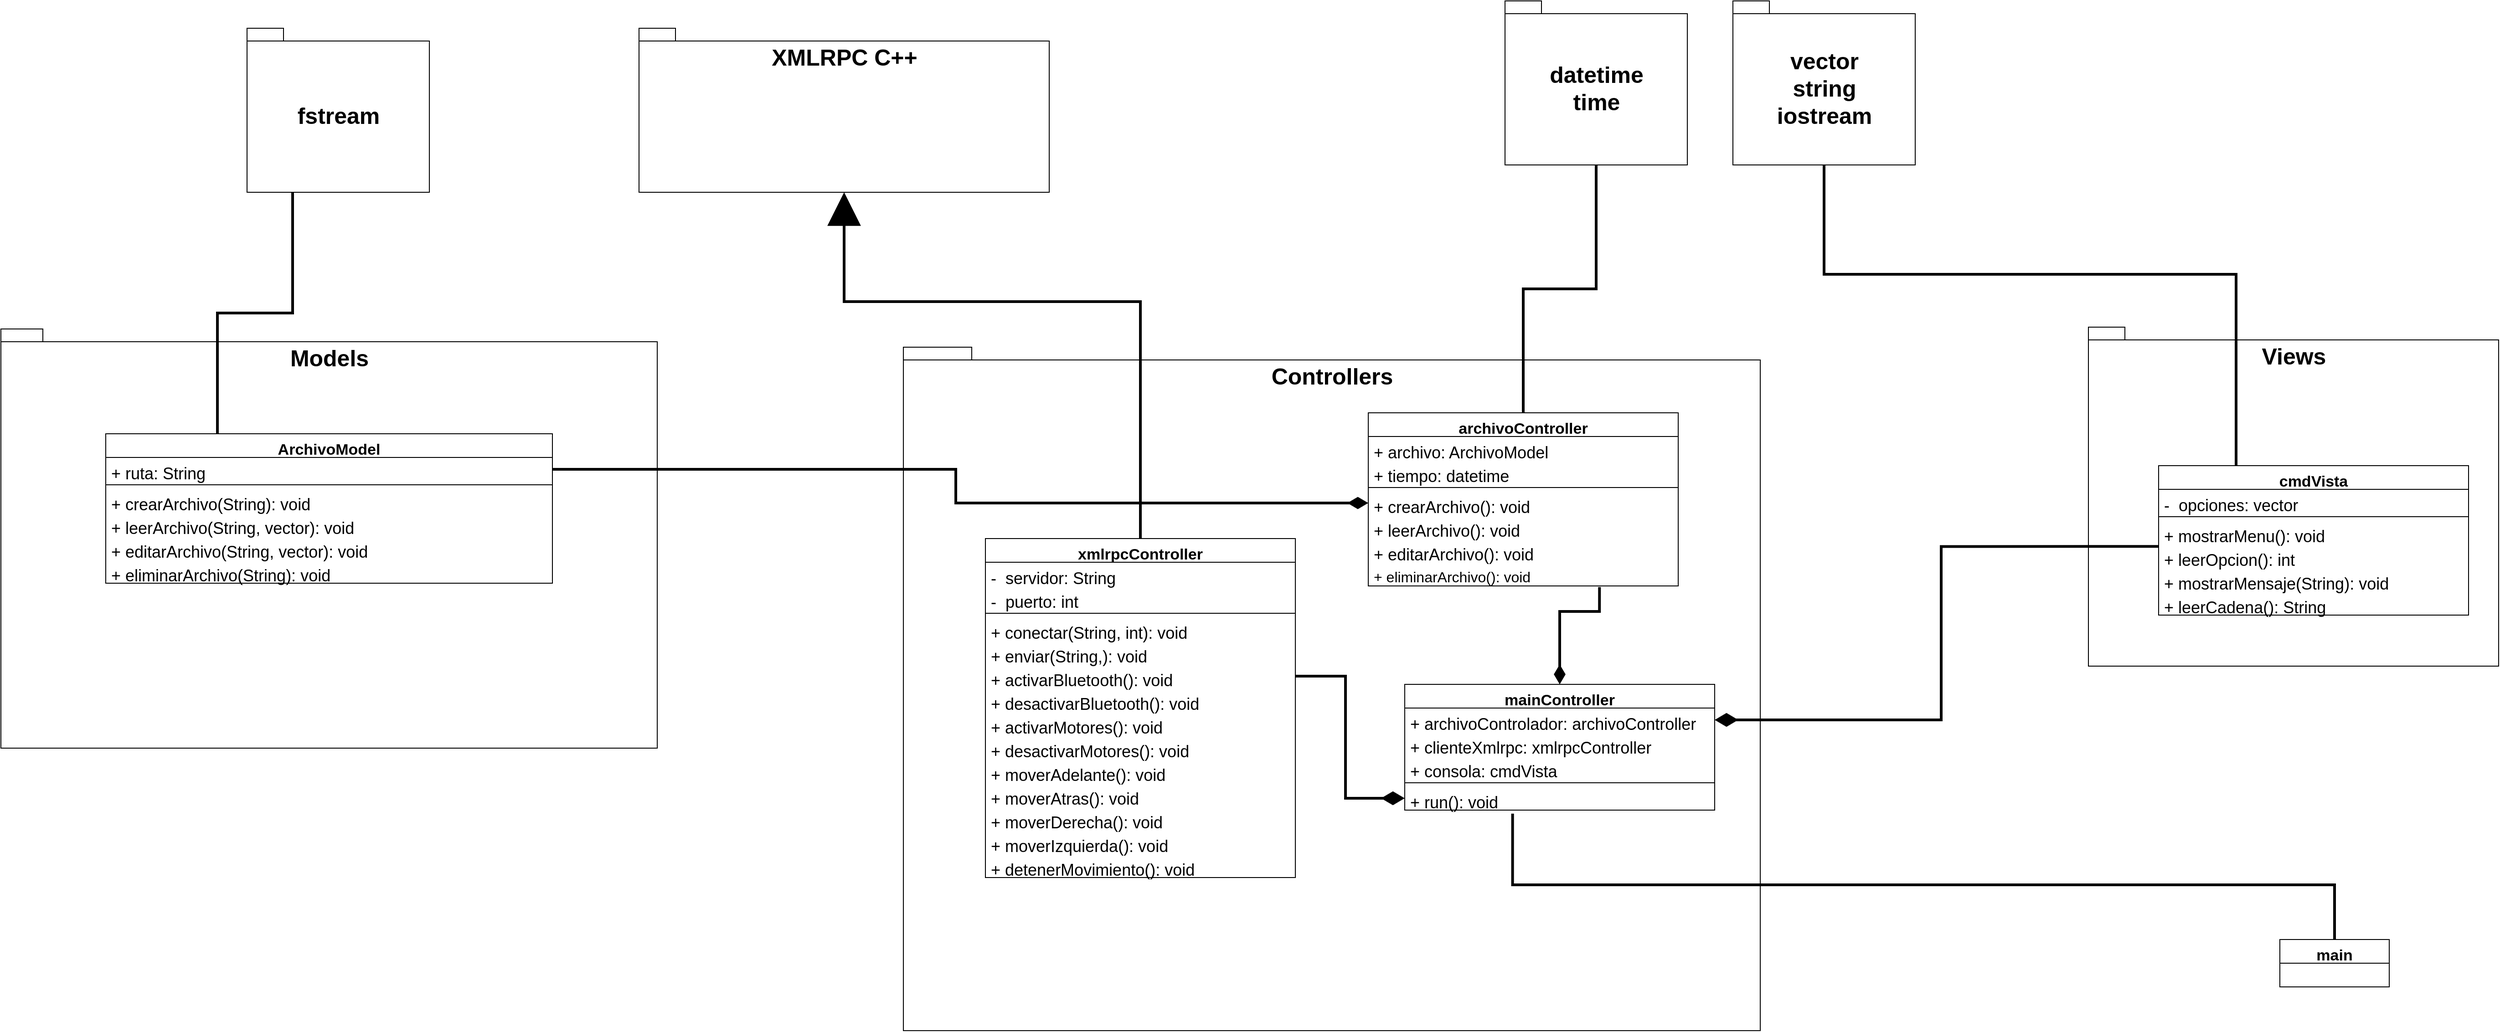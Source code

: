 <mxfile version="20.8.20" type="github">
  <diagram id="C5RBs43oDa-KdzZeNtuy" name="Page-1">
    <mxGraphModel dx="4279" dy="2542" grid="1" gridSize="10" guides="1" tooltips="1" connect="1" arrows="1" fold="1" page="1" pageScale="1" pageWidth="827" pageHeight="1169" math="0" shadow="0">
      <root>
        <mxCell id="WIyWlLk6GJQsqaUBKTNV-0" />
        <mxCell id="WIyWlLk6GJQsqaUBKTNV-1" parent="WIyWlLk6GJQsqaUBKTNV-0" />
        <mxCell id="8AX3cdx6g1YNORdh-bD6-0" value="&lt;font style=&quot;font-size: 25px;&quot;&gt;Views&lt;br&gt;&lt;/font&gt;" style="shape=folder;fontStyle=1;spacingTop=10;tabWidth=40;tabHeight=14;tabPosition=left;html=1;verticalAlign=top;" vertex="1" parent="WIyWlLk6GJQsqaUBKTNV-1">
          <mxGeometry x="750" y="-32" width="450" height="372" as="geometry" />
        </mxCell>
        <mxCell id="8AX3cdx6g1YNORdh-bD6-1" value="&lt;font style=&quot;font-size: 25px;&quot;&gt;Controllers&lt;br&gt;&lt;/font&gt;" style="shape=folder;fontStyle=1;spacingTop=10;tabWidth=40;tabHeight=14;tabPosition=left;html=1;verticalAlign=top;" vertex="1" parent="WIyWlLk6GJQsqaUBKTNV-1">
          <mxGeometry x="-550" y="-10" width="940" height="750" as="geometry" />
        </mxCell>
        <mxCell id="8AX3cdx6g1YNORdh-bD6-2" value="&lt;font style=&quot;font-size: 25px;&quot;&gt;Models&lt;br&gt;&lt;br&gt;&lt;/font&gt;" style="shape=folder;fontStyle=1;spacingTop=10;tabWidth=40;tabHeight=14;tabPosition=left;html=1;verticalAlign=top;" vertex="1" parent="WIyWlLk6GJQsqaUBKTNV-1">
          <mxGeometry x="-1540" y="-30" width="720" height="460" as="geometry" />
        </mxCell>
        <mxCell id="8AX3cdx6g1YNORdh-bD6-3" value="&lt;font style=&quot;font-size: 25px;&quot;&gt;XMLRPC C++&lt;br&gt;&lt;/font&gt;" style="shape=folder;fontStyle=1;spacingTop=10;tabWidth=40;tabHeight=14;tabPosition=left;html=1;verticalAlign=top;" vertex="1" parent="WIyWlLk6GJQsqaUBKTNV-1">
          <mxGeometry x="-840" y="-360" width="450" height="180" as="geometry" />
        </mxCell>
        <mxCell id="8AX3cdx6g1YNORdh-bD6-4" value="&lt;font style=&quot;font-size: 25px;&quot;&gt;vector&lt;br&gt;string&lt;br&gt;iostream&lt;br&gt;&lt;/font&gt;" style="shape=folder;fontStyle=1;spacingTop=10;tabWidth=40;tabHeight=14;tabPosition=left;html=1;verticalAlign=middle;" vertex="1" parent="WIyWlLk6GJQsqaUBKTNV-1">
          <mxGeometry x="360" y="-390" width="200" height="180" as="geometry" />
        </mxCell>
        <mxCell id="8AX3cdx6g1YNORdh-bD6-103" style="edgeStyle=orthogonalEdgeStyle;rounded=0;jumpSize=8;orthogonalLoop=1;jettySize=auto;html=1;exitX=0.25;exitY=0;exitDx=0;exitDy=0;entryX=0.5;entryY=1;entryDx=0;entryDy=0;entryPerimeter=0;strokeWidth=3;fontSize=16;startArrow=none;startFill=0;endArrow=none;endFill=0;startSize=17;endSize=14;" edge="1" parent="WIyWlLk6GJQsqaUBKTNV-1" source="8AX3cdx6g1YNORdh-bD6-7" target="8AX3cdx6g1YNORdh-bD6-4">
          <mxGeometry relative="1" as="geometry">
            <Array as="points">
              <mxPoint x="912" y="-90" />
              <mxPoint x="460" y="-90" />
            </Array>
          </mxGeometry>
        </mxCell>
        <mxCell id="8AX3cdx6g1YNORdh-bD6-7" value="cmdVista" style="swimlane;fontStyle=1;align=center;verticalAlign=top;childLayout=stackLayout;horizontal=1;startSize=26;horizontalStack=0;resizeParent=1;resizeParentMax=0;resizeLast=0;collapsible=1;marginBottom=0;fontSize=17;" vertex="1" parent="WIyWlLk6GJQsqaUBKTNV-1">
          <mxGeometry x="827" y="120" width="340" height="164" as="geometry" />
        </mxCell>
        <mxCell id="8AX3cdx6g1YNORdh-bD6-8" value="-  opciones: vector" style="text;strokeColor=none;fillColor=none;align=left;verticalAlign=top;spacingLeft=4;spacingRight=4;overflow=hidden;rotatable=0;points=[[0,0.5],[1,0.5]];portConstraint=eastwest;fontSize=18;" vertex="1" parent="8AX3cdx6g1YNORdh-bD6-7">
          <mxGeometry y="26" width="340" height="26" as="geometry" />
        </mxCell>
        <mxCell id="8AX3cdx6g1YNORdh-bD6-9" value="" style="line;strokeWidth=1;fillColor=none;align=left;verticalAlign=middle;spacingTop=-1;spacingLeft=3;spacingRight=3;rotatable=0;labelPosition=right;points=[];portConstraint=eastwest;strokeColor=inherit;fontSize=25;" vertex="1" parent="8AX3cdx6g1YNORdh-bD6-7">
          <mxGeometry y="52" width="340" height="8" as="geometry" />
        </mxCell>
        <mxCell id="8AX3cdx6g1YNORdh-bD6-10" value="+ mostrarMenu(): void" style="text;strokeColor=none;fillColor=none;align=left;verticalAlign=top;spacingLeft=4;spacingRight=4;overflow=hidden;rotatable=0;points=[[0,0.5],[1,0.5]];portConstraint=eastwest;fontSize=18;" vertex="1" parent="8AX3cdx6g1YNORdh-bD6-7">
          <mxGeometry y="60" width="340" height="26" as="geometry" />
        </mxCell>
        <mxCell id="8AX3cdx6g1YNORdh-bD6-58" value="+ leerOpcion(): int" style="text;strokeColor=none;fillColor=none;align=left;verticalAlign=top;spacingLeft=4;spacingRight=4;overflow=hidden;rotatable=0;points=[[0,0.5],[1,0.5]];portConstraint=eastwest;fontSize=18;" vertex="1" parent="8AX3cdx6g1YNORdh-bD6-7">
          <mxGeometry y="86" width="340" height="26" as="geometry" />
        </mxCell>
        <mxCell id="8AX3cdx6g1YNORdh-bD6-59" value="+ mostrarMensaje(String): void" style="text;strokeColor=none;fillColor=none;align=left;verticalAlign=top;spacingLeft=4;spacingRight=4;overflow=hidden;rotatable=0;points=[[0,0.5],[1,0.5]];portConstraint=eastwest;fontSize=18;" vertex="1" parent="8AX3cdx6g1YNORdh-bD6-7">
          <mxGeometry y="112" width="340" height="26" as="geometry" />
        </mxCell>
        <mxCell id="8AX3cdx6g1YNORdh-bD6-55" value="+ leerCadena(): String" style="text;strokeColor=none;fillColor=none;align=left;verticalAlign=top;spacingLeft=4;spacingRight=4;overflow=hidden;rotatable=0;points=[[0,0.5],[1,0.5]];portConstraint=eastwest;fontSize=18;" vertex="1" parent="8AX3cdx6g1YNORdh-bD6-7">
          <mxGeometry y="138" width="340" height="26" as="geometry" />
        </mxCell>
        <mxCell id="8AX3cdx6g1YNORdh-bD6-101" style="edgeStyle=orthogonalEdgeStyle;rounded=0;jumpSize=8;orthogonalLoop=1;jettySize=auto;html=1;exitX=0.5;exitY=0;exitDx=0;exitDy=0;entryX=0.5;entryY=1;entryDx=0;entryDy=0;entryPerimeter=0;strokeWidth=3;fontSize=16;startArrow=none;startFill=0;endArrow=none;endFill=0;startSize=17;endSize=14;" edge="1" parent="WIyWlLk6GJQsqaUBKTNV-1" source="8AX3cdx6g1YNORdh-bD6-19" target="8AX3cdx6g1YNORdh-bD6-88">
          <mxGeometry relative="1" as="geometry" />
        </mxCell>
        <mxCell id="8AX3cdx6g1YNORdh-bD6-19" value="archivoController" style="swimlane;fontStyle=1;align=center;verticalAlign=top;childLayout=stackLayout;horizontal=1;startSize=26;horizontalStack=0;resizeParent=1;resizeParentMax=0;resizeLast=0;collapsible=1;marginBottom=0;fontSize=17;" vertex="1" parent="WIyWlLk6GJQsqaUBKTNV-1">
          <mxGeometry x="-40" y="62" width="340" height="190" as="geometry" />
        </mxCell>
        <mxCell id="8AX3cdx6g1YNORdh-bD6-20" value="+ archivo: ArchivoModel" style="text;strokeColor=none;fillColor=none;align=left;verticalAlign=top;spacingLeft=4;spacingRight=4;overflow=hidden;rotatable=0;points=[[0,0.5],[1,0.5]];portConstraint=eastwest;fontSize=18;" vertex="1" parent="8AX3cdx6g1YNORdh-bD6-19">
          <mxGeometry y="26" width="340" height="26" as="geometry" />
        </mxCell>
        <mxCell id="8AX3cdx6g1YNORdh-bD6-102" value="+ tiempo: datetime" style="text;strokeColor=none;fillColor=none;align=left;verticalAlign=top;spacingLeft=4;spacingRight=4;overflow=hidden;rotatable=0;points=[[0,0.5],[1,0.5]];portConstraint=eastwest;fontSize=18;" vertex="1" parent="8AX3cdx6g1YNORdh-bD6-19">
          <mxGeometry y="52" width="340" height="26" as="geometry" />
        </mxCell>
        <mxCell id="8AX3cdx6g1YNORdh-bD6-21" value="" style="line;strokeWidth=1;fillColor=none;align=left;verticalAlign=middle;spacingTop=-1;spacingLeft=3;spacingRight=3;rotatable=0;labelPosition=right;points=[];portConstraint=eastwest;strokeColor=inherit;fontSize=25;" vertex="1" parent="8AX3cdx6g1YNORdh-bD6-19">
          <mxGeometry y="78" width="340" height="8" as="geometry" />
        </mxCell>
        <mxCell id="8AX3cdx6g1YNORdh-bD6-56" value="+ crearArchivo(): void" style="text;strokeColor=none;fillColor=none;align=left;verticalAlign=top;spacingLeft=4;spacingRight=4;overflow=hidden;rotatable=0;points=[[0,0.5],[1,0.5]];portConstraint=eastwest;fontSize=18;" vertex="1" parent="8AX3cdx6g1YNORdh-bD6-19">
          <mxGeometry y="86" width="340" height="26" as="geometry" />
        </mxCell>
        <mxCell id="8AX3cdx6g1YNORdh-bD6-22" value="+ leerArchivo(): void" style="text;strokeColor=none;fillColor=none;align=left;verticalAlign=top;spacingLeft=4;spacingRight=4;overflow=hidden;rotatable=0;points=[[0,0.5],[1,0.5]];portConstraint=eastwest;fontSize=18;" vertex="1" parent="8AX3cdx6g1YNORdh-bD6-19">
          <mxGeometry y="112" width="340" height="26" as="geometry" />
        </mxCell>
        <mxCell id="8AX3cdx6g1YNORdh-bD6-93" value="+ editarArchivo(): void" style="text;strokeColor=none;fillColor=none;align=left;verticalAlign=top;spacingLeft=4;spacingRight=4;overflow=hidden;rotatable=0;points=[[0,0.5],[1,0.5]];portConstraint=eastwest;fontSize=18;" vertex="1" parent="8AX3cdx6g1YNORdh-bD6-19">
          <mxGeometry y="138" width="340" height="26" as="geometry" />
        </mxCell>
        <mxCell id="8AX3cdx6g1YNORdh-bD6-57" value="+ eliminarArchivo(): void" style="text;strokeColor=none;fillColor=none;align=left;verticalAlign=top;spacingLeft=4;spacingRight=4;overflow=hidden;rotatable=0;points=[[0,0.5],[1,0.5]];portConstraint=eastwest;fontSize=16;" vertex="1" parent="8AX3cdx6g1YNORdh-bD6-19">
          <mxGeometry y="164" width="340" height="26" as="geometry" />
        </mxCell>
        <mxCell id="8AX3cdx6g1YNORdh-bD6-77" style="edgeStyle=orthogonalEdgeStyle;rounded=0;orthogonalLoop=1;jettySize=auto;html=1;exitX=0.5;exitY=0;exitDx=0;exitDy=0;entryX=0.746;entryY=1.046;entryDx=0;entryDy=0;fontSize=18;entryPerimeter=0;endArrow=none;endFill=0;startArrow=diamondThin;startFill=1;strokeWidth=3;endSize=16;startSize=13;" edge="1" parent="WIyWlLk6GJQsqaUBKTNV-1" source="8AX3cdx6g1YNORdh-bD6-23" target="8AX3cdx6g1YNORdh-bD6-57">
          <mxGeometry relative="1" as="geometry">
            <Array as="points">
              <mxPoint x="170" y="280" />
              <mxPoint x="214" y="280" />
            </Array>
          </mxGeometry>
        </mxCell>
        <mxCell id="8AX3cdx6g1YNORdh-bD6-23" value="mainController" style="swimlane;fontStyle=1;align=center;verticalAlign=top;childLayout=stackLayout;horizontal=1;startSize=26;horizontalStack=0;resizeParent=1;resizeParentMax=0;resizeLast=0;collapsible=1;marginBottom=0;fontSize=17;" vertex="1" parent="WIyWlLk6GJQsqaUBKTNV-1">
          <mxGeometry y="360" width="340" height="138" as="geometry" />
        </mxCell>
        <mxCell id="8AX3cdx6g1YNORdh-bD6-24" value="+ archivoControlador: archivoController" style="text;strokeColor=none;fillColor=none;align=left;verticalAlign=top;spacingLeft=4;spacingRight=4;overflow=hidden;rotatable=0;points=[[0,0.5],[1,0.5]];portConstraint=eastwest;fontSize=18;" vertex="1" parent="8AX3cdx6g1YNORdh-bD6-23">
          <mxGeometry y="26" width="340" height="26" as="geometry" />
        </mxCell>
        <mxCell id="8AX3cdx6g1YNORdh-bD6-90" value="+ clienteXmlrpc: xmlrpcController" style="text;strokeColor=none;fillColor=none;align=left;verticalAlign=top;spacingLeft=4;spacingRight=4;overflow=hidden;rotatable=0;points=[[0,0.5],[1,0.5]];portConstraint=eastwest;fontSize=18;" vertex="1" parent="8AX3cdx6g1YNORdh-bD6-23">
          <mxGeometry y="52" width="340" height="26" as="geometry" />
        </mxCell>
        <mxCell id="8AX3cdx6g1YNORdh-bD6-92" value="+ consola: cmdVista" style="text;strokeColor=none;fillColor=none;align=left;verticalAlign=top;spacingLeft=4;spacingRight=4;overflow=hidden;rotatable=0;points=[[0,0.5],[1,0.5]];portConstraint=eastwest;fontSize=18;" vertex="1" parent="8AX3cdx6g1YNORdh-bD6-23">
          <mxGeometry y="78" width="340" height="26" as="geometry" />
        </mxCell>
        <mxCell id="8AX3cdx6g1YNORdh-bD6-25" value="" style="line;strokeWidth=1;fillColor=none;align=left;verticalAlign=middle;spacingTop=-1;spacingLeft=3;spacingRight=3;rotatable=0;labelPosition=right;points=[];portConstraint=eastwest;strokeColor=inherit;fontSize=25;" vertex="1" parent="8AX3cdx6g1YNORdh-bD6-23">
          <mxGeometry y="104" width="340" height="8" as="geometry" />
        </mxCell>
        <mxCell id="8AX3cdx6g1YNORdh-bD6-26" value="+ run(): void" style="text;strokeColor=none;fillColor=none;align=left;verticalAlign=top;spacingLeft=4;spacingRight=4;overflow=hidden;rotatable=0;points=[[0,0.5],[1,0.5]];portConstraint=eastwest;fontSize=18;" vertex="1" parent="8AX3cdx6g1YNORdh-bD6-23">
          <mxGeometry y="112" width="340" height="26" as="geometry" />
        </mxCell>
        <mxCell id="8AX3cdx6g1YNORdh-bD6-27" value="xmlrpcController" style="swimlane;fontStyle=1;align=center;verticalAlign=top;childLayout=stackLayout;horizontal=1;startSize=26;horizontalStack=0;resizeParent=1;resizeParentMax=0;resizeLast=0;collapsible=1;marginBottom=0;fontSize=17;" vertex="1" parent="WIyWlLk6GJQsqaUBKTNV-1">
          <mxGeometry x="-460" y="200" width="340" height="372" as="geometry" />
        </mxCell>
        <mxCell id="8AX3cdx6g1YNORdh-bD6-28" value="-  servidor: String" style="text;strokeColor=none;fillColor=none;align=left;verticalAlign=top;spacingLeft=4;spacingRight=4;overflow=hidden;rotatable=0;points=[[0,0.5],[1,0.5]];portConstraint=eastwest;fontSize=18;" vertex="1" parent="8AX3cdx6g1YNORdh-bD6-27">
          <mxGeometry y="26" width="340" height="26" as="geometry" />
        </mxCell>
        <mxCell id="8AX3cdx6g1YNORdh-bD6-74" value="-  puerto: int" style="text;strokeColor=none;fillColor=none;align=left;verticalAlign=top;spacingLeft=4;spacingRight=4;overflow=hidden;rotatable=0;points=[[0,0.5],[1,0.5]];portConstraint=eastwest;fontSize=18;" vertex="1" parent="8AX3cdx6g1YNORdh-bD6-27">
          <mxGeometry y="52" width="340" height="26" as="geometry" />
        </mxCell>
        <mxCell id="8AX3cdx6g1YNORdh-bD6-29" value="" style="line;strokeWidth=1;fillColor=none;align=left;verticalAlign=middle;spacingTop=-1;spacingLeft=3;spacingRight=3;rotatable=0;labelPosition=right;points=[];portConstraint=eastwest;strokeColor=inherit;fontSize=25;" vertex="1" parent="8AX3cdx6g1YNORdh-bD6-27">
          <mxGeometry y="78" width="340" height="8" as="geometry" />
        </mxCell>
        <mxCell id="8AX3cdx6g1YNORdh-bD6-73" value="+ conectar(String, int): void" style="text;strokeColor=none;fillColor=none;align=left;verticalAlign=top;spacingLeft=4;spacingRight=4;overflow=hidden;rotatable=0;points=[[0,0.5],[1,0.5]];portConstraint=eastwest;fontSize=18;" vertex="1" parent="8AX3cdx6g1YNORdh-bD6-27">
          <mxGeometry y="86" width="340" height="26" as="geometry" />
        </mxCell>
        <mxCell id="8AX3cdx6g1YNORdh-bD6-30" value="+ enviar(String,): void" style="text;strokeColor=none;fillColor=none;align=left;verticalAlign=top;spacingLeft=4;spacingRight=4;overflow=hidden;rotatable=0;points=[[0,0.5],[1,0.5]];portConstraint=eastwest;fontSize=18;" vertex="1" parent="8AX3cdx6g1YNORdh-bD6-27">
          <mxGeometry y="112" width="340" height="26" as="geometry" />
        </mxCell>
        <mxCell id="8AX3cdx6g1YNORdh-bD6-64" value="+ activarBluetooth(): void" style="text;strokeColor=none;fillColor=none;align=left;verticalAlign=top;spacingLeft=4;spacingRight=4;overflow=hidden;rotatable=0;points=[[0,0.5],[1,0.5]];portConstraint=eastwest;fontSize=18;" vertex="1" parent="8AX3cdx6g1YNORdh-bD6-27">
          <mxGeometry y="138" width="340" height="26" as="geometry" />
        </mxCell>
        <mxCell id="8AX3cdx6g1YNORdh-bD6-65" value="+ desactivarBluetooth(): void" style="text;strokeColor=none;fillColor=none;align=left;verticalAlign=top;spacingLeft=4;spacingRight=4;overflow=hidden;rotatable=0;points=[[0,0.5],[1,0.5]];portConstraint=eastwest;fontSize=18;" vertex="1" parent="8AX3cdx6g1YNORdh-bD6-27">
          <mxGeometry y="164" width="340" height="26" as="geometry" />
        </mxCell>
        <mxCell id="8AX3cdx6g1YNORdh-bD6-68" value="+ activarMotores(): void" style="text;strokeColor=none;fillColor=none;align=left;verticalAlign=top;spacingLeft=4;spacingRight=4;overflow=hidden;rotatable=0;points=[[0,0.5],[1,0.5]];portConstraint=eastwest;fontSize=18;" vertex="1" parent="8AX3cdx6g1YNORdh-bD6-27">
          <mxGeometry y="190" width="340" height="26" as="geometry" />
        </mxCell>
        <mxCell id="8AX3cdx6g1YNORdh-bD6-70" value="+ desactivarMotores(): void" style="text;strokeColor=none;fillColor=none;align=left;verticalAlign=top;spacingLeft=4;spacingRight=4;overflow=hidden;rotatable=0;points=[[0,0.5],[1,0.5]];portConstraint=eastwest;fontSize=18;" vertex="1" parent="8AX3cdx6g1YNORdh-bD6-27">
          <mxGeometry y="216" width="340" height="26" as="geometry" />
        </mxCell>
        <mxCell id="8AX3cdx6g1YNORdh-bD6-71" value="+ moverAdelante(): void" style="text;strokeColor=none;fillColor=none;align=left;verticalAlign=top;spacingLeft=4;spacingRight=4;overflow=hidden;rotatable=0;points=[[0,0.5],[1,0.5]];portConstraint=eastwest;fontSize=18;" vertex="1" parent="8AX3cdx6g1YNORdh-bD6-27">
          <mxGeometry y="242" width="340" height="26" as="geometry" />
        </mxCell>
        <mxCell id="8AX3cdx6g1YNORdh-bD6-66" value="+ moverAtras(): void" style="text;strokeColor=none;fillColor=none;align=left;verticalAlign=top;spacingLeft=4;spacingRight=4;overflow=hidden;rotatable=0;points=[[0,0.5],[1,0.5]];portConstraint=eastwest;fontSize=18;" vertex="1" parent="8AX3cdx6g1YNORdh-bD6-27">
          <mxGeometry y="268" width="340" height="26" as="geometry" />
        </mxCell>
        <mxCell id="8AX3cdx6g1YNORdh-bD6-67" value="+ moverDerecha(): void" style="text;strokeColor=none;fillColor=none;align=left;verticalAlign=top;spacingLeft=4;spacingRight=4;overflow=hidden;rotatable=0;points=[[0,0.5],[1,0.5]];portConstraint=eastwest;fontSize=18;" vertex="1" parent="8AX3cdx6g1YNORdh-bD6-27">
          <mxGeometry y="294" width="340" height="26" as="geometry" />
        </mxCell>
        <mxCell id="8AX3cdx6g1YNORdh-bD6-69" value="+ moverIzquierda(): void" style="text;strokeColor=none;fillColor=none;align=left;verticalAlign=top;spacingLeft=4;spacingRight=4;overflow=hidden;rotatable=0;points=[[0,0.5],[1,0.5]];portConstraint=eastwest;fontSize=18;" vertex="1" parent="8AX3cdx6g1YNORdh-bD6-27">
          <mxGeometry y="320" width="340" height="26" as="geometry" />
        </mxCell>
        <mxCell id="8AX3cdx6g1YNORdh-bD6-72" value="+ detenerMovimiento(): void" style="text;strokeColor=none;fillColor=none;align=left;verticalAlign=top;spacingLeft=4;spacingRight=4;overflow=hidden;rotatable=0;points=[[0,0.5],[1,0.5]];portConstraint=eastwest;fontSize=18;" vertex="1" parent="8AX3cdx6g1YNORdh-bD6-27">
          <mxGeometry y="346" width="340" height="26" as="geometry" />
        </mxCell>
        <mxCell id="8AX3cdx6g1YNORdh-bD6-100" style="edgeStyle=orthogonalEdgeStyle;rounded=0;jumpSize=8;orthogonalLoop=1;jettySize=auto;html=1;exitX=0.25;exitY=0;exitDx=0;exitDy=0;entryX=0.25;entryY=1;entryDx=0;entryDy=0;entryPerimeter=0;strokeWidth=3;fontSize=16;startArrow=none;startFill=0;endArrow=none;endFill=0;startSize=17;endSize=14;" edge="1" parent="WIyWlLk6GJQsqaUBKTNV-1" source="8AX3cdx6g1YNORdh-bD6-31" target="8AX3cdx6g1YNORdh-bD6-95">
          <mxGeometry relative="1" as="geometry" />
        </mxCell>
        <mxCell id="8AX3cdx6g1YNORdh-bD6-31" value="ArchivoModel" style="swimlane;fontStyle=1;align=center;verticalAlign=top;childLayout=stackLayout;horizontal=1;startSize=26;horizontalStack=0;resizeParent=1;resizeParentMax=0;resizeLast=0;collapsible=1;marginBottom=0;fontSize=17;" vertex="1" parent="WIyWlLk6GJQsqaUBKTNV-1">
          <mxGeometry x="-1425" y="85" width="490" height="164" as="geometry" />
        </mxCell>
        <mxCell id="8AX3cdx6g1YNORdh-bD6-32" value="+ ruta: String" style="text;strokeColor=none;fillColor=none;align=left;verticalAlign=top;spacingLeft=4;spacingRight=4;overflow=hidden;rotatable=0;points=[[0,0.5],[1,0.5]];portConstraint=eastwest;fontSize=18;" vertex="1" parent="8AX3cdx6g1YNORdh-bD6-31">
          <mxGeometry y="26" width="490" height="26" as="geometry" />
        </mxCell>
        <mxCell id="8AX3cdx6g1YNORdh-bD6-33" value="" style="line;strokeWidth=1;fillColor=none;align=left;verticalAlign=middle;spacingTop=-1;spacingLeft=3;spacingRight=3;rotatable=0;labelPosition=right;points=[];portConstraint=eastwest;strokeColor=inherit;fontSize=25;" vertex="1" parent="8AX3cdx6g1YNORdh-bD6-31">
          <mxGeometry y="52" width="490" height="8" as="geometry" />
        </mxCell>
        <mxCell id="8AX3cdx6g1YNORdh-bD6-34" value="+ crearArchivo(String): void" style="text;strokeColor=none;fillColor=none;align=left;verticalAlign=top;spacingLeft=4;spacingRight=4;overflow=hidden;rotatable=0;points=[[0,0.5],[1,0.5]];portConstraint=eastwest;fontSize=18;" vertex="1" parent="8AX3cdx6g1YNORdh-bD6-31">
          <mxGeometry y="60" width="490" height="26" as="geometry" />
        </mxCell>
        <mxCell id="8AX3cdx6g1YNORdh-bD6-87" value="+ leerArchivo(String, vector): void" style="text;strokeColor=none;fillColor=none;align=left;verticalAlign=top;spacingLeft=4;spacingRight=4;overflow=hidden;rotatable=0;points=[[0,0.5],[1,0.5]];portConstraint=eastwest;fontSize=18;" vertex="1" parent="8AX3cdx6g1YNORdh-bD6-31">
          <mxGeometry y="86" width="490" height="26" as="geometry" />
        </mxCell>
        <mxCell id="8AX3cdx6g1YNORdh-bD6-61" value="+ editarArchivo(String, vector): void" style="text;strokeColor=none;fillColor=none;align=left;verticalAlign=top;spacingLeft=4;spacingRight=4;overflow=hidden;rotatable=0;points=[[0,0.5],[1,0.5]];portConstraint=eastwest;fontSize=18;" vertex="1" parent="8AX3cdx6g1YNORdh-bD6-31">
          <mxGeometry y="112" width="490" height="26" as="geometry" />
        </mxCell>
        <mxCell id="8AX3cdx6g1YNORdh-bD6-60" value="+ eliminarArchivo(String): void" style="text;strokeColor=none;fillColor=none;align=left;verticalAlign=top;spacingLeft=4;spacingRight=4;overflow=hidden;rotatable=0;points=[[0,0.5],[1,0.5]];portConstraint=eastwest;fontSize=18;" vertex="1" parent="8AX3cdx6g1YNORdh-bD6-31">
          <mxGeometry y="138" width="490" height="26" as="geometry" />
        </mxCell>
        <mxCell id="8AX3cdx6g1YNORdh-bD6-76" style="edgeStyle=orthogonalEdgeStyle;rounded=0;orthogonalLoop=1;jettySize=auto;html=1;exitX=0;exitY=0.5;exitDx=0;exitDy=0;entryX=1;entryY=0.5;entryDx=0;entryDy=0;fontSize=18;endArrow=none;endFill=0;startArrow=diamondThin;startFill=1;jumpSize=8;startSize=17;strokeWidth=3;" edge="1" parent="WIyWlLk6GJQsqaUBKTNV-1" source="8AX3cdx6g1YNORdh-bD6-26" target="8AX3cdx6g1YNORdh-bD6-64">
          <mxGeometry relative="1" as="geometry" />
        </mxCell>
        <mxCell id="8AX3cdx6g1YNORdh-bD6-78" style="edgeStyle=orthogonalEdgeStyle;rounded=0;orthogonalLoop=1;jettySize=auto;html=1;exitX=1;exitY=0.5;exitDx=0;exitDy=0;entryX=0;entryY=0.5;entryDx=0;entryDy=0;fontSize=16;strokeWidth=3;endArrow=diamondThin;endFill=1;endSize=14;" edge="1" parent="WIyWlLk6GJQsqaUBKTNV-1" source="8AX3cdx6g1YNORdh-bD6-32" target="8AX3cdx6g1YNORdh-bD6-56">
          <mxGeometry relative="1" as="geometry" />
        </mxCell>
        <mxCell id="8AX3cdx6g1YNORdh-bD6-79" style="edgeStyle=orthogonalEdgeStyle;rounded=0;orthogonalLoop=1;jettySize=auto;html=1;exitX=1;exitY=0.5;exitDx=0;exitDy=0;entryX=0;entryY=0.103;entryDx=0;entryDy=0;entryPerimeter=0;fontSize=16;startArrow=diamondThin;startFill=1;endArrow=none;endFill=0;endSize=14;startSize=17;strokeWidth=3;" edge="1" parent="WIyWlLk6GJQsqaUBKTNV-1" source="8AX3cdx6g1YNORdh-bD6-24" target="8AX3cdx6g1YNORdh-bD6-58">
          <mxGeometry relative="1" as="geometry" />
        </mxCell>
        <mxCell id="8AX3cdx6g1YNORdh-bD6-84" style="edgeStyle=orthogonalEdgeStyle;rounded=0;orthogonalLoop=1;jettySize=auto;html=1;exitX=0.5;exitY=0;exitDx=0;exitDy=0;entryX=0.348;entryY=1.147;entryDx=0;entryDy=0;entryPerimeter=0;fontSize=16;endArrow=none;endFill=0;strokeWidth=3;" edge="1" parent="WIyWlLk6GJQsqaUBKTNV-1" source="8AX3cdx6g1YNORdh-bD6-80" target="8AX3cdx6g1YNORdh-bD6-26">
          <mxGeometry relative="1" as="geometry">
            <Array as="points">
              <mxPoint x="1020" y="580" />
              <mxPoint x="118" y="580" />
            </Array>
          </mxGeometry>
        </mxCell>
        <mxCell id="8AX3cdx6g1YNORdh-bD6-80" value="main" style="swimlane;fontStyle=1;align=center;verticalAlign=top;childLayout=stackLayout;horizontal=1;startSize=26;horizontalStack=0;resizeParent=1;resizeParentMax=0;resizeLast=0;collapsible=1;marginBottom=0;fontSize=17;" vertex="1" parent="WIyWlLk6GJQsqaUBKTNV-1">
          <mxGeometry x="960" y="640" width="120" height="52" as="geometry" />
        </mxCell>
        <mxCell id="8AX3cdx6g1YNORdh-bD6-88" value="&lt;font style=&quot;font-size: 25px;&quot;&gt;datetime&lt;br&gt;time&lt;br&gt;&lt;/font&gt;" style="shape=folder;fontStyle=1;spacingTop=10;tabWidth=40;tabHeight=14;tabPosition=left;html=1;verticalAlign=middle;" vertex="1" parent="WIyWlLk6GJQsqaUBKTNV-1">
          <mxGeometry x="110" y="-390" width="200" height="180" as="geometry" />
        </mxCell>
        <mxCell id="8AX3cdx6g1YNORdh-bD6-95" value="&lt;font style=&quot;font-size: 25px;&quot;&gt;fstream&lt;br&gt;&lt;/font&gt;" style="shape=folder;fontStyle=1;spacingTop=10;tabWidth=40;tabHeight=14;tabPosition=left;html=1;verticalAlign=middle;" vertex="1" parent="WIyWlLk6GJQsqaUBKTNV-1">
          <mxGeometry x="-1270" y="-360" width="200" height="180" as="geometry" />
        </mxCell>
        <mxCell id="8AX3cdx6g1YNORdh-bD6-97" style="edgeStyle=orthogonalEdgeStyle;rounded=0;orthogonalLoop=1;jettySize=auto;html=1;exitX=0.5;exitY=0;exitDx=0;exitDy=0;fontSize=16;endArrow=block;endFill=1;endSize=29;startSize=10;jumpSize=8;strokeWidth=3;" edge="1" parent="WIyWlLk6GJQsqaUBKTNV-1" source="8AX3cdx6g1YNORdh-bD6-27" target="8AX3cdx6g1YNORdh-bD6-3">
          <mxGeometry relative="1" as="geometry">
            <mxPoint x="140" y="72" as="sourcePoint" />
            <mxPoint x="220" y="-200" as="targetPoint" />
            <Array as="points">
              <mxPoint x="-290" y="-60" />
              <mxPoint x="-615" y="-60" />
            </Array>
          </mxGeometry>
        </mxCell>
      </root>
    </mxGraphModel>
  </diagram>
</mxfile>
